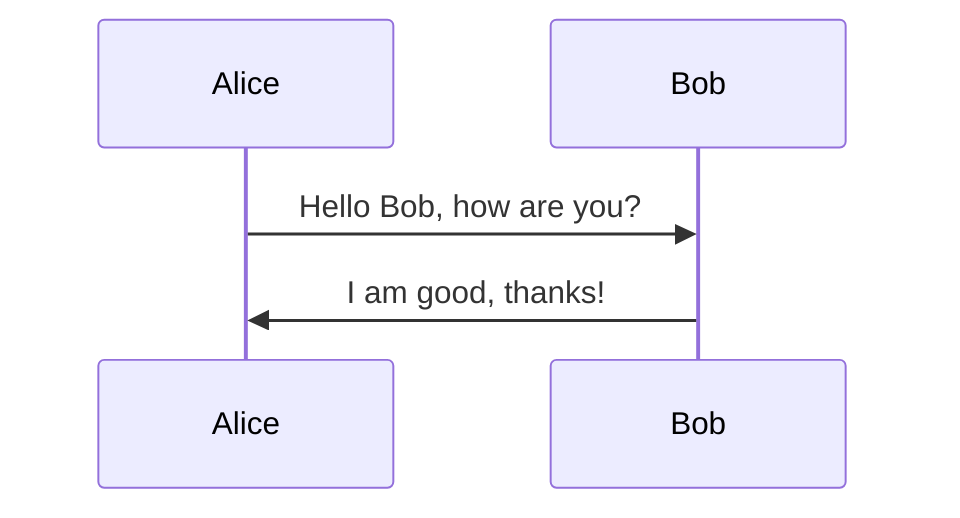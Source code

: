 sequenceDiagram;
    participant Alice;
    participant Bob;
    Alice->>Bob: Hello Bob, how are you?;
    Bob->>Alice: I am good, thanks!;